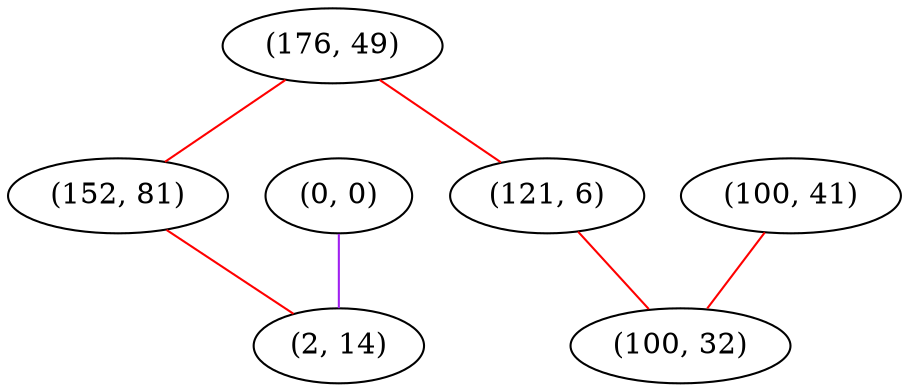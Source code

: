 graph "" {
"(176, 49)";
"(0, 0)";
"(100, 41)";
"(152, 81)";
"(121, 6)";
"(2, 14)";
"(100, 32)";
"(176, 49)" -- "(152, 81)"  [color=red, key=0, weight=1];
"(176, 49)" -- "(121, 6)"  [color=red, key=0, weight=1];
"(0, 0)" -- "(2, 14)"  [color=purple, key=0, weight=4];
"(100, 41)" -- "(100, 32)"  [color=red, key=0, weight=1];
"(152, 81)" -- "(2, 14)"  [color=red, key=0, weight=1];
"(121, 6)" -- "(100, 32)"  [color=red, key=0, weight=1];
}
